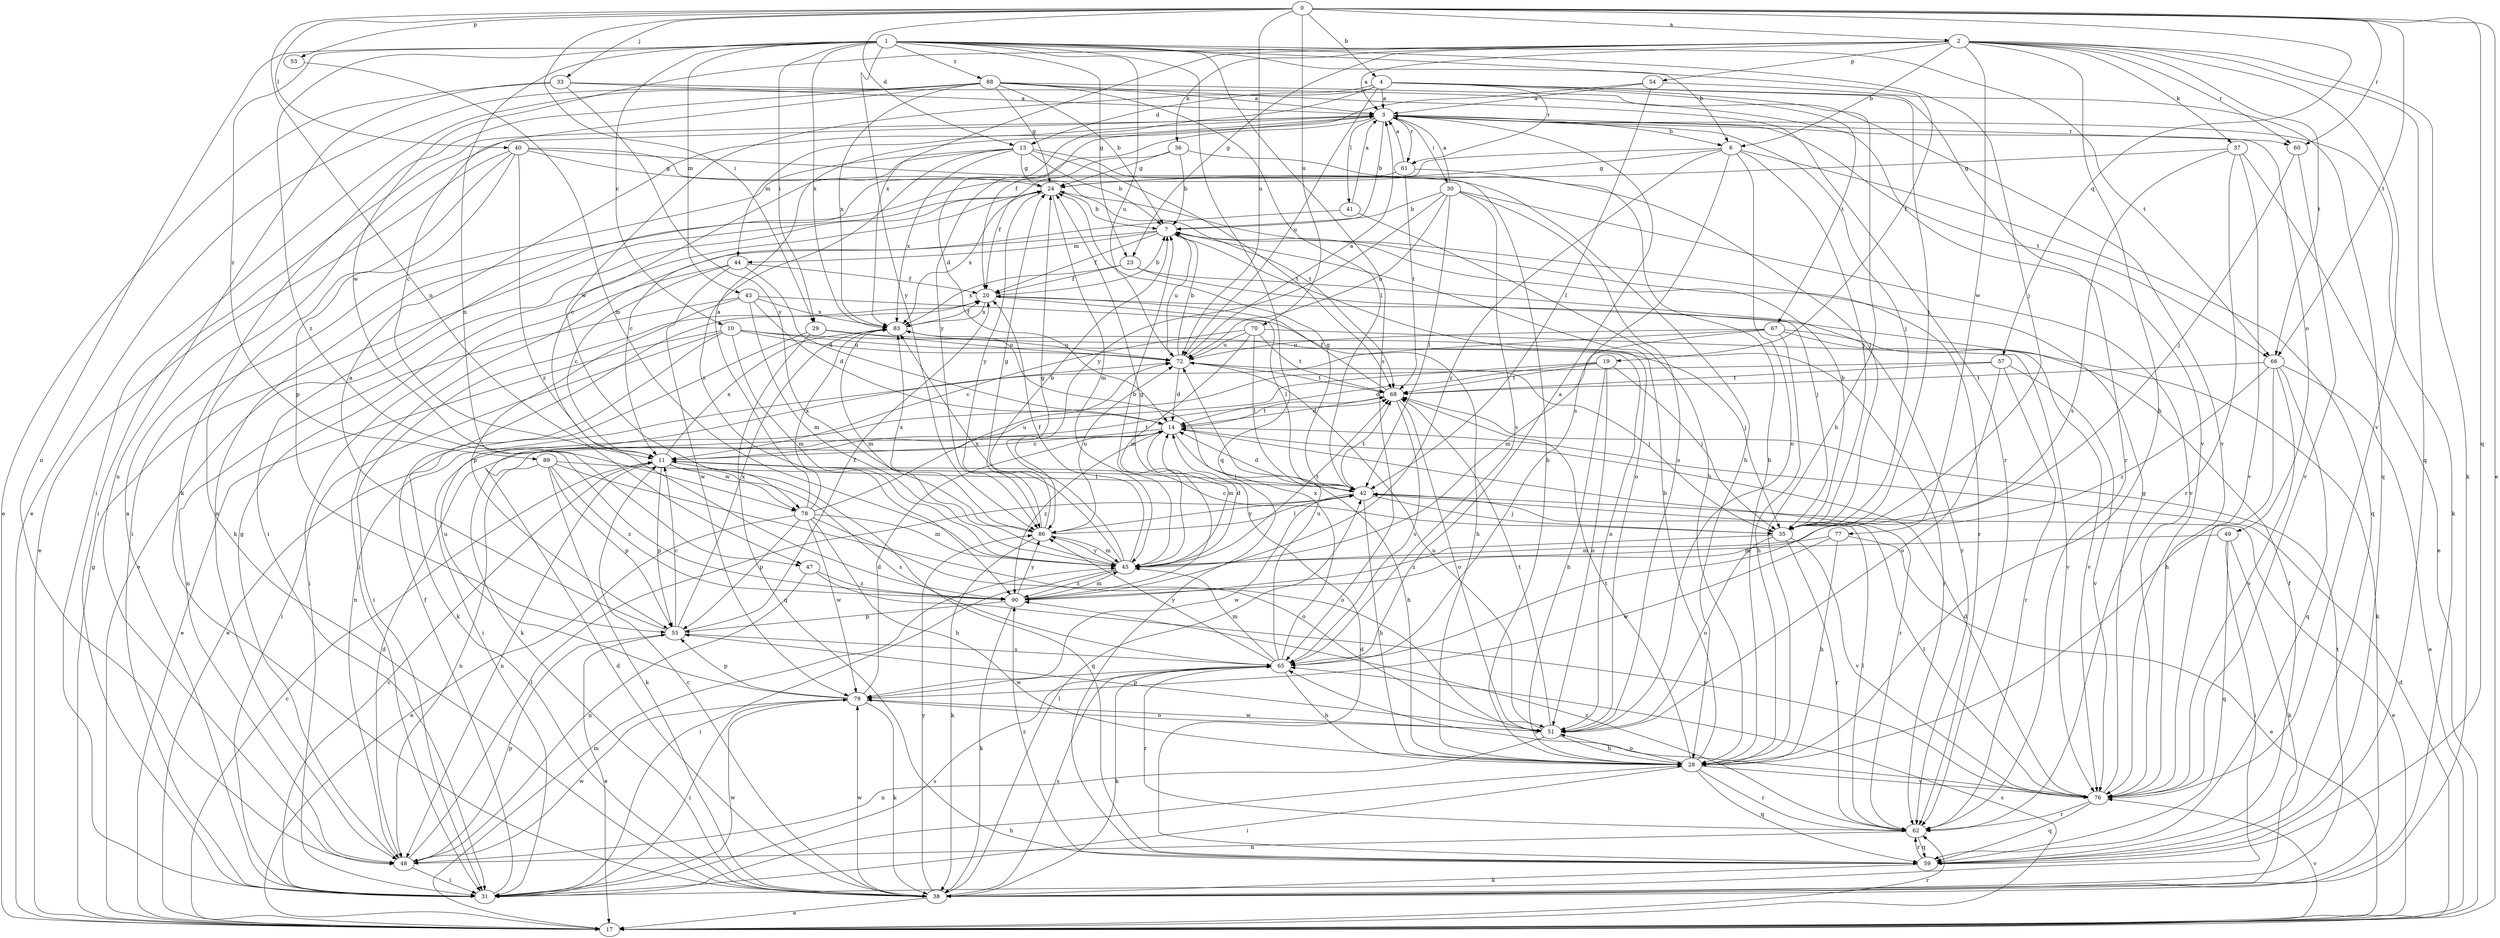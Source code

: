strict digraph  {
0;
1;
2;
3;
4;
6;
7;
10;
11;
13;
14;
17;
19;
20;
23;
24;
28;
29;
30;
31;
33;
35;
36;
37;
38;
40;
41;
42;
43;
44;
45;
47;
48;
49;
51;
53;
54;
55;
57;
59;
60;
61;
62;
65;
66;
67;
68;
70;
72;
76;
77;
78;
79;
83;
86;
88;
89;
90;
0 -> 2  [label=a];
0 -> 4  [label=b];
0 -> 13  [label=d];
0 -> 17  [label=e];
0 -> 29  [label=i];
0 -> 33  [label=j];
0 -> 40  [label=l];
0 -> 47  [label=n];
0 -> 53  [label=p];
0 -> 57  [label=q];
0 -> 59  [label=q];
0 -> 60  [label=r];
0 -> 66  [label=t];
0 -> 70  [label=u];
0 -> 72  [label=u];
1 -> 6  [label=b];
1 -> 10  [label=c];
1 -> 19  [label=f];
1 -> 23  [label=g];
1 -> 29  [label=i];
1 -> 35  [label=j];
1 -> 43  [label=m];
1 -> 47  [label=n];
1 -> 48  [label=n];
1 -> 59  [label=q];
1 -> 65  [label=s];
1 -> 66  [label=t];
1 -> 72  [label=u];
1 -> 83  [label=x];
1 -> 86  [label=y];
1 -> 88  [label=z];
1 -> 89  [label=z];
1 -> 90  [label=z];
2 -> 3  [label=a];
2 -> 6  [label=b];
2 -> 23  [label=g];
2 -> 28  [label=h];
2 -> 36  [label=k];
2 -> 37  [label=k];
2 -> 38  [label=k];
2 -> 54  [label=p];
2 -> 59  [label=q];
2 -> 60  [label=r];
2 -> 66  [label=t];
2 -> 76  [label=v];
2 -> 77  [label=w];
2 -> 78  [label=w];
2 -> 83  [label=x];
3 -> 6  [label=b];
3 -> 7  [label=b];
3 -> 30  [label=i];
3 -> 31  [label=i];
3 -> 35  [label=j];
3 -> 38  [label=k];
3 -> 41  [label=l];
3 -> 44  [label=m];
3 -> 49  [label=o];
3 -> 60  [label=r];
3 -> 61  [label=r];
3 -> 66  [label=t];
3 -> 86  [label=y];
4 -> 3  [label=a];
4 -> 13  [label=d];
4 -> 14  [label=d];
4 -> 28  [label=h];
4 -> 35  [label=j];
4 -> 61  [label=r];
4 -> 62  [label=r];
4 -> 67  [label=t];
4 -> 72  [label=u];
4 -> 78  [label=w];
6 -> 24  [label=g];
6 -> 35  [label=j];
6 -> 48  [label=n];
6 -> 51  [label=o];
6 -> 59  [label=q];
6 -> 65  [label=s];
6 -> 90  [label=z];
7 -> 20  [label=f];
7 -> 31  [label=i];
7 -> 44  [label=m];
7 -> 51  [label=o];
7 -> 62  [label=r];
7 -> 72  [label=u];
10 -> 17  [label=e];
10 -> 31  [label=i];
10 -> 35  [label=j];
10 -> 38  [label=k];
10 -> 45  [label=m];
10 -> 51  [label=o];
10 -> 72  [label=u];
11 -> 42  [label=l];
11 -> 48  [label=n];
11 -> 55  [label=p];
11 -> 59  [label=q];
11 -> 65  [label=s];
11 -> 68  [label=t];
11 -> 78  [label=w];
11 -> 83  [label=x];
13 -> 7  [label=b];
13 -> 11  [label=c];
13 -> 24  [label=g];
13 -> 28  [label=h];
13 -> 31  [label=i];
13 -> 68  [label=t];
13 -> 83  [label=x];
13 -> 90  [label=z];
14 -> 11  [label=c];
14 -> 28  [label=h];
14 -> 45  [label=m];
14 -> 62  [label=r];
14 -> 68  [label=t];
14 -> 90  [label=z];
17 -> 11  [label=c];
17 -> 14  [label=d];
17 -> 24  [label=g];
17 -> 45  [label=m];
17 -> 62  [label=r];
17 -> 65  [label=s];
17 -> 76  [label=v];
19 -> 14  [label=d];
19 -> 28  [label=h];
19 -> 35  [label=j];
19 -> 38  [label=k];
19 -> 51  [label=o];
19 -> 68  [label=t];
20 -> 7  [label=b];
20 -> 31  [label=i];
20 -> 42  [label=l];
20 -> 83  [label=x];
23 -> 20  [label=f];
23 -> 35  [label=j];
23 -> 62  [label=r];
23 -> 83  [label=x];
24 -> 7  [label=b];
24 -> 17  [label=e];
24 -> 45  [label=m];
24 -> 83  [label=x];
24 -> 86  [label=y];
28 -> 7  [label=b];
28 -> 31  [label=i];
28 -> 51  [label=o];
28 -> 59  [label=q];
28 -> 62  [label=r];
28 -> 68  [label=t];
28 -> 76  [label=v];
29 -> 17  [label=e];
29 -> 59  [label=q];
29 -> 62  [label=r];
29 -> 72  [label=u];
30 -> 3  [label=a];
30 -> 7  [label=b];
30 -> 42  [label=l];
30 -> 51  [label=o];
30 -> 65  [label=s];
30 -> 72  [label=u];
30 -> 76  [label=v];
30 -> 86  [label=y];
31 -> 3  [label=a];
31 -> 11  [label=c];
31 -> 20  [label=f];
31 -> 28  [label=h];
31 -> 65  [label=s];
31 -> 79  [label=w];
33 -> 3  [label=a];
33 -> 17  [label=e];
33 -> 48  [label=n];
33 -> 76  [label=v];
33 -> 86  [label=y];
35 -> 7  [label=b];
35 -> 11  [label=c];
35 -> 51  [label=o];
35 -> 62  [label=r];
35 -> 76  [label=v];
35 -> 90  [label=z];
36 -> 7  [label=b];
36 -> 20  [label=f];
36 -> 24  [label=g];
36 -> 35  [label=j];
37 -> 17  [label=e];
37 -> 24  [label=g];
37 -> 62  [label=r];
37 -> 65  [label=s];
37 -> 76  [label=v];
38 -> 11  [label=c];
38 -> 14  [label=d];
38 -> 17  [label=e];
38 -> 42  [label=l];
38 -> 65  [label=s];
38 -> 68  [label=t];
38 -> 79  [label=w];
38 -> 86  [label=y];
40 -> 17  [label=e];
40 -> 24  [label=g];
40 -> 28  [label=h];
40 -> 38  [label=k];
40 -> 55  [label=p];
40 -> 68  [label=t];
40 -> 90  [label=z];
41 -> 3  [label=a];
41 -> 11  [label=c];
41 -> 28  [label=h];
42 -> 14  [label=d];
42 -> 17  [label=e];
42 -> 24  [label=g];
42 -> 28  [label=h];
42 -> 35  [label=j];
42 -> 68  [label=t];
42 -> 79  [label=w];
42 -> 86  [label=y];
43 -> 14  [label=d];
43 -> 28  [label=h];
43 -> 45  [label=m];
43 -> 48  [label=n];
43 -> 55  [label=p];
43 -> 83  [label=x];
44 -> 11  [label=c];
44 -> 14  [label=d];
44 -> 20  [label=f];
44 -> 31  [label=i];
44 -> 79  [label=w];
45 -> 7  [label=b];
45 -> 14  [label=d];
45 -> 20  [label=f];
45 -> 24  [label=g];
45 -> 31  [label=i];
45 -> 68  [label=t];
45 -> 83  [label=x];
45 -> 86  [label=y];
45 -> 90  [label=z];
47 -> 48  [label=n];
47 -> 76  [label=v];
47 -> 90  [label=z];
48 -> 14  [label=d];
48 -> 24  [label=g];
48 -> 31  [label=i];
48 -> 42  [label=l];
48 -> 55  [label=p];
48 -> 79  [label=w];
49 -> 31  [label=i];
49 -> 38  [label=k];
49 -> 45  [label=m];
49 -> 59  [label=q];
51 -> 28  [label=h];
51 -> 48  [label=n];
51 -> 55  [label=p];
51 -> 68  [label=t];
51 -> 72  [label=u];
51 -> 79  [label=w];
53 -> 45  [label=m];
54 -> 3  [label=a];
54 -> 20  [label=f];
54 -> 42  [label=l];
54 -> 59  [label=q];
55 -> 3  [label=a];
55 -> 11  [label=c];
55 -> 17  [label=e];
55 -> 20  [label=f];
55 -> 65  [label=s];
55 -> 83  [label=x];
57 -> 31  [label=i];
57 -> 51  [label=o];
57 -> 62  [label=r];
57 -> 68  [label=t];
57 -> 76  [label=v];
59 -> 14  [label=d];
59 -> 20  [label=f];
59 -> 38  [label=k];
59 -> 62  [label=r];
59 -> 90  [label=z];
60 -> 35  [label=j];
60 -> 76  [label=v];
61 -> 3  [label=a];
61 -> 28  [label=h];
61 -> 31  [label=i];
61 -> 68  [label=t];
62 -> 42  [label=l];
62 -> 48  [label=n];
62 -> 59  [label=q];
62 -> 90  [label=z];
65 -> 3  [label=a];
65 -> 28  [label=h];
65 -> 38  [label=k];
65 -> 45  [label=m];
65 -> 62  [label=r];
65 -> 72  [label=u];
65 -> 79  [label=w];
65 -> 83  [label=x];
65 -> 86  [label=y];
66 -> 17  [label=e];
66 -> 28  [label=h];
66 -> 59  [label=q];
66 -> 68  [label=t];
66 -> 76  [label=v];
66 -> 90  [label=z];
67 -> 28  [label=h];
67 -> 38  [label=k];
67 -> 45  [label=m];
67 -> 48  [label=n];
67 -> 72  [label=u];
67 -> 76  [label=v];
68 -> 14  [label=d];
68 -> 20  [label=f];
68 -> 51  [label=o];
68 -> 65  [label=s];
70 -> 11  [label=c];
70 -> 42  [label=l];
70 -> 45  [label=m];
70 -> 68  [label=t];
70 -> 72  [label=u];
70 -> 76  [label=v];
72 -> 3  [label=a];
72 -> 7  [label=b];
72 -> 14  [label=d];
72 -> 35  [label=j];
72 -> 68  [label=t];
76 -> 14  [label=d];
76 -> 24  [label=g];
76 -> 42  [label=l];
76 -> 59  [label=q];
76 -> 62  [label=r];
76 -> 65  [label=s];
77 -> 17  [label=e];
77 -> 28  [label=h];
77 -> 45  [label=m];
77 -> 79  [label=w];
78 -> 3  [label=a];
78 -> 17  [label=e];
78 -> 28  [label=h];
78 -> 45  [label=m];
78 -> 51  [label=o];
78 -> 55  [label=p];
78 -> 72  [label=u];
78 -> 79  [label=w];
78 -> 83  [label=x];
79 -> 14  [label=d];
79 -> 31  [label=i];
79 -> 38  [label=k];
79 -> 51  [label=o];
79 -> 55  [label=p];
79 -> 72  [label=u];
83 -> 20  [label=f];
83 -> 45  [label=m];
83 -> 72  [label=u];
86 -> 7  [label=b];
86 -> 24  [label=g];
86 -> 38  [label=k];
86 -> 42  [label=l];
86 -> 45  [label=m];
86 -> 72  [label=u];
86 -> 83  [label=x];
88 -> 3  [label=a];
88 -> 7  [label=b];
88 -> 11  [label=c];
88 -> 17  [label=e];
88 -> 24  [label=g];
88 -> 31  [label=i];
88 -> 38  [label=k];
88 -> 42  [label=l];
88 -> 62  [label=r];
88 -> 76  [label=v];
88 -> 83  [label=x];
89 -> 38  [label=k];
89 -> 42  [label=l];
89 -> 48  [label=n];
89 -> 51  [label=o];
89 -> 55  [label=p];
89 -> 90  [label=z];
90 -> 24  [label=g];
90 -> 38  [label=k];
90 -> 45  [label=m];
90 -> 55  [label=p];
90 -> 86  [label=y];
}

